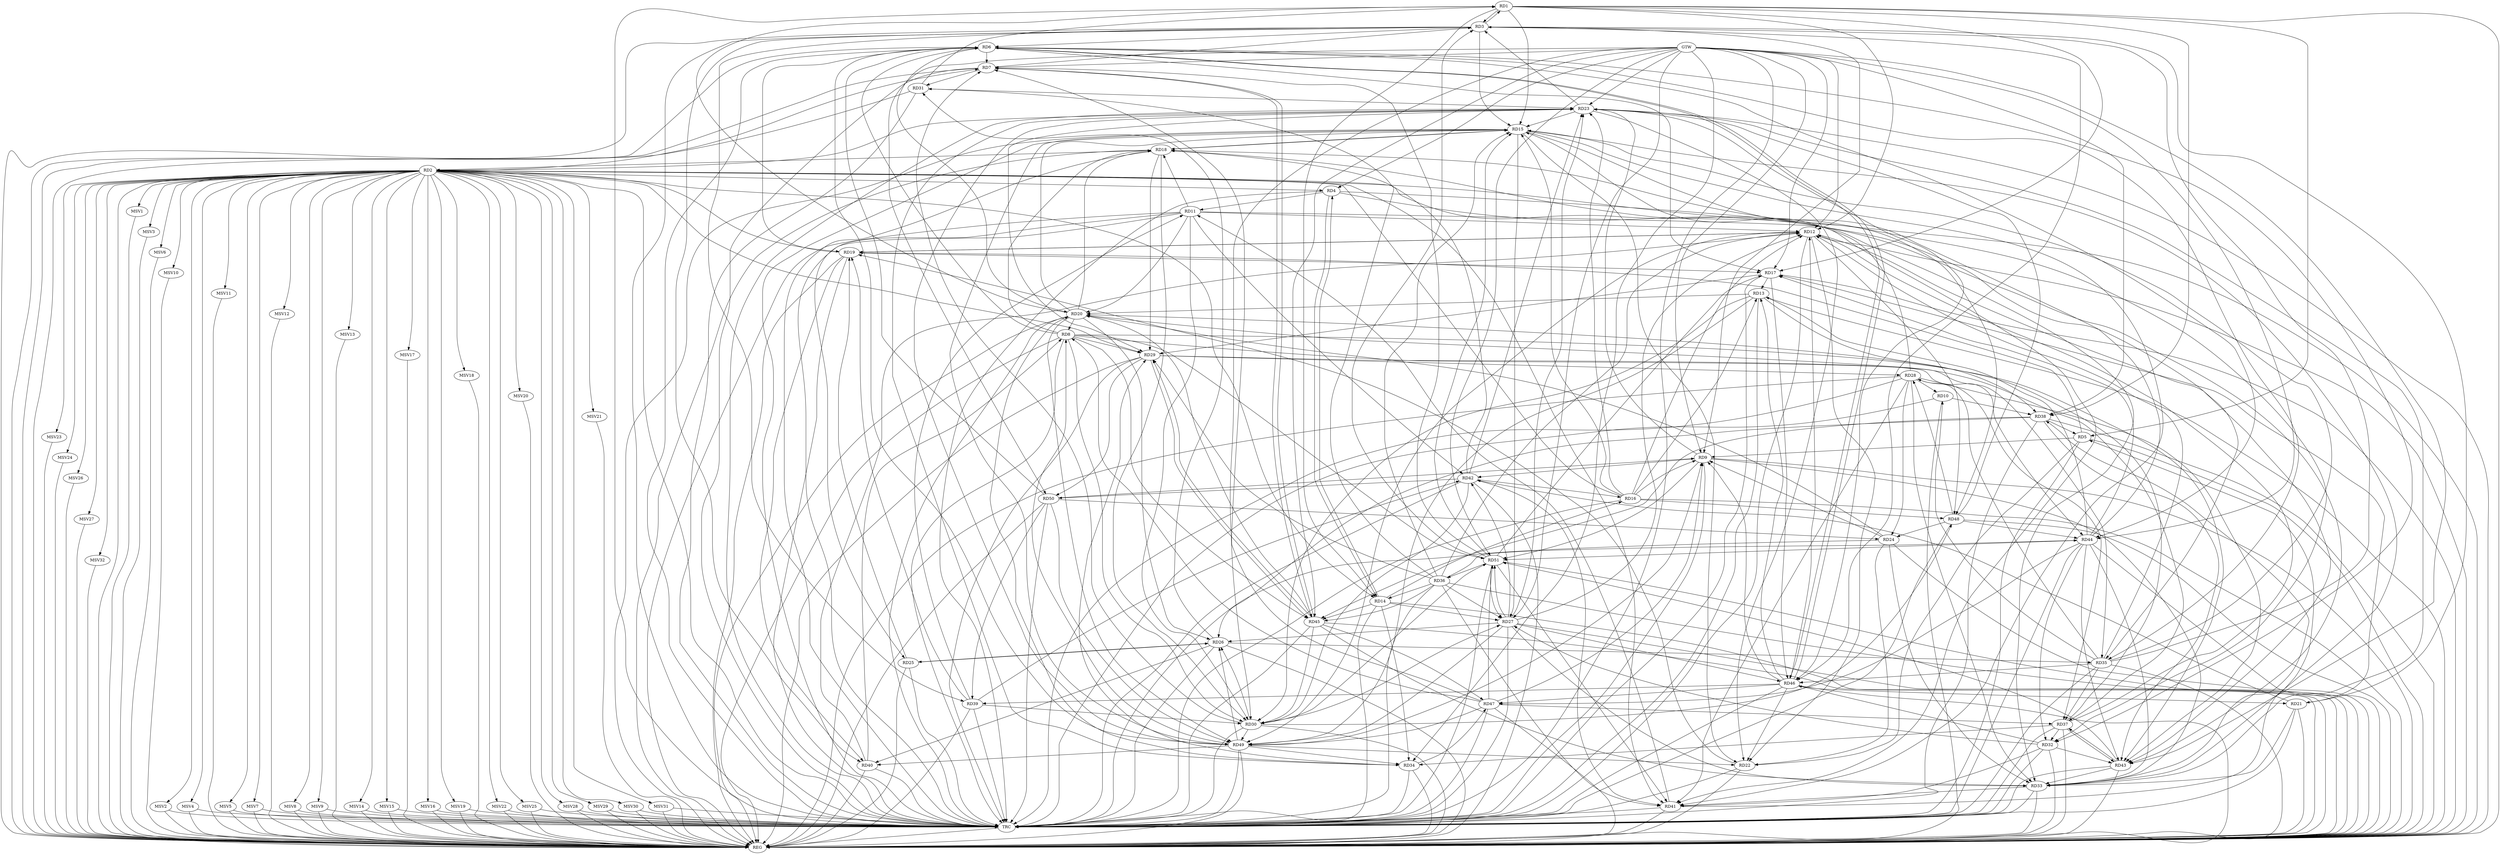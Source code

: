 strict digraph G {
  RD1 [ label="RD1" ];
  RD2 [ label="RD2" ];
  RD3 [ label="RD3" ];
  RD4 [ label="RD4" ];
  RD5 [ label="RD5" ];
  RD6 [ label="RD6" ];
  RD7 [ label="RD7" ];
  RD8 [ label="RD8" ];
  RD9 [ label="RD9" ];
  RD10 [ label="RD10" ];
  RD11 [ label="RD11" ];
  RD12 [ label="RD12" ];
  RD13 [ label="RD13" ];
  RD14 [ label="RD14" ];
  RD15 [ label="RD15" ];
  RD16 [ label="RD16" ];
  RD17 [ label="RD17" ];
  RD18 [ label="RD18" ];
  RD19 [ label="RD19" ];
  RD20 [ label="RD20" ];
  RD21 [ label="RD21" ];
  RD22 [ label="RD22" ];
  RD23 [ label="RD23" ];
  RD24 [ label="RD24" ];
  RD25 [ label="RD25" ];
  RD26 [ label="RD26" ];
  RD27 [ label="RD27" ];
  RD28 [ label="RD28" ];
  RD29 [ label="RD29" ];
  RD30 [ label="RD30" ];
  RD31 [ label="RD31" ];
  RD32 [ label="RD32" ];
  RD33 [ label="RD33" ];
  RD34 [ label="RD34" ];
  RD35 [ label="RD35" ];
  RD36 [ label="RD36" ];
  RD37 [ label="RD37" ];
  RD38 [ label="RD38" ];
  RD39 [ label="RD39" ];
  RD40 [ label="RD40" ];
  RD41 [ label="RD41" ];
  RD42 [ label="RD42" ];
  RD43 [ label="RD43" ];
  RD44 [ label="RD44" ];
  RD45 [ label="RD45" ];
  RD46 [ label="RD46" ];
  RD47 [ label="RD47" ];
  RD48 [ label="RD48" ];
  RD49 [ label="RD49" ];
  RD50 [ label="RD50" ];
  RD51 [ label="RD51" ];
  GTW [ label="GTW" ];
  REG [ label="REG" ];
  TRC [ label="TRC" ];
  MSV1 [ label="MSV1" ];
  MSV2 [ label="MSV2" ];
  MSV3 [ label="MSV3" ];
  MSV4 [ label="MSV4" ];
  MSV5 [ label="MSV5" ];
  MSV6 [ label="MSV6" ];
  MSV7 [ label="MSV7" ];
  MSV8 [ label="MSV8" ];
  MSV9 [ label="MSV9" ];
  MSV10 [ label="MSV10" ];
  MSV11 [ label="MSV11" ];
  MSV12 [ label="MSV12" ];
  MSV13 [ label="MSV13" ];
  MSV14 [ label="MSV14" ];
  MSV15 [ label="MSV15" ];
  MSV16 [ label="MSV16" ];
  MSV17 [ label="MSV17" ];
  MSV18 [ label="MSV18" ];
  MSV19 [ label="MSV19" ];
  MSV20 [ label="MSV20" ];
  MSV21 [ label="MSV21" ];
  MSV22 [ label="MSV22" ];
  MSV23 [ label="MSV23" ];
  MSV24 [ label="MSV24" ];
  MSV25 [ label="MSV25" ];
  MSV26 [ label="MSV26" ];
  MSV27 [ label="MSV27" ];
  MSV28 [ label="MSV28" ];
  MSV29 [ label="MSV29" ];
  MSV30 [ label="MSV30" ];
  MSV31 [ label="MSV31" ];
  MSV32 [ label="MSV32" ];
  RD1 -> RD3;
  RD3 -> RD1;
  RD1 -> RD5;
  RD1 -> RD12;
  RD1 -> RD14;
  RD1 -> RD15;
  RD1 -> RD17;
  RD20 -> RD1;
  RD31 -> RD1;
  RD1 -> RD38;
  RD2 -> RD4;
  RD2 -> RD7;
  RD2 -> RD14;
  RD16 -> RD2;
  RD18 -> RD2;
  RD2 -> RD19;
  RD2 -> RD23;
  RD2 -> RD29;
  RD2 -> RD32;
  RD2 -> RD33;
  RD2 -> RD41;
  RD3 -> RD6;
  RD7 -> RD3;
  RD3 -> RD9;
  RD3 -> RD15;
  RD3 -> RD21;
  RD23 -> RD3;
  RD35 -> RD3;
  RD3 -> RD39;
  RD3 -> RD40;
  RD3 -> RD46;
  RD51 -> RD3;
  RD4 -> RD11;
  RD4 -> RD14;
  RD14 -> RD4;
  RD4 -> RD35;
  RD5 -> RD9;
  RD5 -> RD19;
  RD5 -> RD22;
  RD38 -> RD5;
  RD41 -> RD5;
  RD6 -> RD7;
  RD8 -> RD6;
  RD6 -> RD17;
  RD19 -> RD6;
  RD6 -> RD20;
  RD6 -> RD32;
  RD6 -> RD35;
  RD6 -> RD44;
  RD6 -> RD46;
  RD46 -> RD6;
  RD6 -> RD49;
  RD50 -> RD6;
  RD30 -> RD7;
  RD7 -> RD31;
  RD7 -> RD45;
  RD45 -> RD7;
  RD47 -> RD7;
  RD51 -> RD7;
  RD8 -> RD18;
  RD20 -> RD8;
  RD8 -> RD29;
  RD8 -> RD30;
  RD8 -> RD37;
  RD40 -> RD8;
  RD8 -> RD43;
  RD8 -> RD45;
  RD47 -> RD8;
  RD49 -> RD8;
  RD8 -> RD51;
  RD16 -> RD9;
  RD9 -> RD23;
  RD24 -> RD9;
  RD9 -> RD33;
  RD9 -> RD42;
  RD46 -> RD9;
  RD47 -> RD9;
  RD49 -> RD9;
  RD50 -> RD9;
  RD9 -> RD51;
  RD28 -> RD10;
  RD35 -> RD10;
  RD10 -> RD38;
  RD11 -> RD12;
  RD11 -> RD18;
  RD11 -> RD20;
  RD11 -> RD25;
  RD11 -> RD30;
  RD39 -> RD11;
  RD41 -> RD11;
  RD11 -> RD42;
  RD11 -> RD43;
  RD16 -> RD12;
  RD12 -> RD19;
  RD19 -> RD12;
  RD12 -> RD22;
  RD27 -> RD12;
  RD35 -> RD12;
  RD36 -> RD12;
  RD37 -> RD12;
  RD40 -> RD12;
  RD12 -> RD43;
  RD46 -> RD12;
  RD12 -> RD48;
  RD12 -> RD49;
  RD16 -> RD13;
  RD17 -> RD13;
  RD13 -> RD20;
  RD13 -> RD30;
  RD13 -> RD38;
  RD44 -> RD13;
  RD46 -> RD13;
  RD13 -> RD49;
  RD14 -> RD16;
  RD14 -> RD27;
  RD14 -> RD34;
  RD36 -> RD14;
  RD14 -> RD45;
  RD16 -> RD15;
  RD15 -> RD18;
  RD18 -> RD15;
  RD20 -> RD15;
  RD15 -> RD22;
  RD23 -> RD15;
  RD15 -> RD27;
  RD28 -> RD15;
  RD15 -> RD33;
  RD35 -> RD15;
  RD36 -> RD15;
  RD15 -> RD41;
  RD15 -> RD48;
  RD15 -> RD49;
  RD51 -> RD15;
  RD16 -> RD23;
  RD42 -> RD16;
  RD16 -> RD48;
  RD19 -> RD17;
  RD21 -> RD17;
  RD17 -> RD29;
  RD44 -> RD17;
  RD17 -> RD46;
  RD51 -> RD17;
  RD20 -> RD18;
  RD18 -> RD29;
  RD18 -> RD30;
  RD18 -> RD41;
  RD42 -> RD18;
  RD44 -> RD18;
  RD22 -> RD19;
  RD25 -> RD19;
  RD39 -> RD19;
  RD19 -> RD40;
  RD24 -> RD20;
  RD20 -> RD26;
  RD34 -> RD20;
  RD20 -> RD35;
  RD37 -> RD20;
  RD45 -> RD20;
  RD20 -> RD49;
  RD21 -> RD33;
  RD21 -> RD42;
  RD46 -> RD21;
  RD23 -> RD22;
  RD24 -> RD22;
  RD46 -> RD22;
  RD49 -> RD22;
  RD27 -> RD23;
  RD23 -> RD29;
  RD31 -> RD23;
  RD33 -> RD23;
  RD23 -> RD34;
  RD42 -> RD23;
  RD23 -> RD46;
  RD48 -> RD23;
  RD49 -> RD23;
  RD28 -> RD24;
  RD24 -> RD33;
  RD48 -> RD24;
  RD50 -> RD24;
  RD25 -> RD26;
  RD26 -> RD25;
  RD27 -> RD26;
  RD30 -> RD26;
  RD26 -> RD31;
  RD26 -> RD35;
  RD38 -> RD26;
  RD26 -> RD40;
  RD49 -> RD26;
  RD30 -> RD27;
  RD32 -> RD27;
  RD27 -> RD33;
  RD36 -> RD27;
  RD27 -> RD42;
  RD27 -> RD46;
  RD27 -> RD49;
  RD27 -> RD51;
  RD51 -> RD27;
  RD29 -> RD28;
  RD28 -> RD33;
  RD35 -> RD28;
  RD28 -> RD37;
  RD28 -> RD41;
  RD28 -> RD43;
  RD48 -> RD28;
  RD34 -> RD29;
  RD36 -> RD29;
  RD29 -> RD44;
  RD29 -> RD45;
  RD45 -> RD29;
  RD29 -> RD50;
  RD39 -> RD30;
  RD42 -> RD30;
  RD45 -> RD30;
  RD30 -> RD48;
  RD30 -> RD49;
  RD30 -> RD51;
  RD36 -> RD31;
  RD37 -> RD32;
  RD32 -> RD41;
  RD32 -> RD43;
  RD44 -> RD32;
  RD32 -> RD46;
  RD33 -> RD38;
  RD33 -> RD41;
  RD43 -> RD33;
  RD44 -> RD33;
  RD45 -> RD33;
  RD37 -> RD34;
  RD34 -> RD47;
  RD49 -> RD34;
  RD35 -> RD37;
  RD35 -> RD46;
  RD36 -> RD41;
  RD36 -> RD44;
  RD36 -> RD45;
  RD51 -> RD36;
  RD37 -> RD43;
  RD43 -> RD37;
  RD47 -> RD37;
  RD38 -> RD43;
  RD38 -> RD45;
  RD39 -> RD42;
  RD46 -> RD39;
  RD50 -> RD39;
  RD49 -> RD40;
  RD42 -> RD41;
  RD51 -> RD41;
  RD42 -> RD50;
  RD44 -> RD43;
  RD43 -> RD51;
  RD44 -> RD47;
  RD48 -> RD44;
  RD44 -> RD51;
  RD45 -> RD47;
  RD46 -> RD47;
  RD47 -> RD49;
  RD47 -> RD51;
  RD50 -> RD49;
  GTW -> RD51;
  GTW -> RD9;
  GTW -> RD30;
  GTW -> RD34;
  GTW -> RD45;
  GTW -> RD43;
  GTW -> RD38;
  GTW -> RD7;
  GTW -> RD4;
  GTW -> RD50;
  GTW -> RD27;
  GTW -> RD17;
  GTW -> RD23;
  GTW -> RD12;
  GTW -> RD44;
  RD1 -> REG;
  RD2 -> REG;
  RD3 -> REG;
  RD4 -> REG;
  RD5 -> REG;
  RD6 -> REG;
  RD7 -> REG;
  RD8 -> REG;
  RD9 -> REG;
  RD10 -> REG;
  RD11 -> REG;
  RD12 -> REG;
  RD13 -> REG;
  RD14 -> REG;
  RD15 -> REG;
  RD16 -> REG;
  RD17 -> REG;
  RD18 -> REG;
  RD19 -> REG;
  RD20 -> REG;
  RD21 -> REG;
  RD22 -> REG;
  RD23 -> REG;
  RD24 -> REG;
  RD25 -> REG;
  RD26 -> REG;
  RD27 -> REG;
  RD28 -> REG;
  RD29 -> REG;
  RD30 -> REG;
  RD31 -> REG;
  RD32 -> REG;
  RD33 -> REG;
  RD34 -> REG;
  RD35 -> REG;
  RD36 -> REG;
  RD37 -> REG;
  RD38 -> REG;
  RD39 -> REG;
  RD40 -> REG;
  RD41 -> REG;
  RD42 -> REG;
  RD43 -> REG;
  RD44 -> REG;
  RD45 -> REG;
  RD46 -> REG;
  RD47 -> REG;
  RD48 -> REG;
  RD49 -> REG;
  RD50 -> REG;
  RD51 -> REG;
  RD1 -> TRC;
  RD2 -> TRC;
  RD3 -> TRC;
  RD4 -> TRC;
  RD5 -> TRC;
  RD6 -> TRC;
  RD7 -> TRC;
  RD8 -> TRC;
  RD9 -> TRC;
  RD10 -> TRC;
  RD11 -> TRC;
  RD12 -> TRC;
  RD13 -> TRC;
  RD14 -> TRC;
  RD15 -> TRC;
  RD16 -> TRC;
  RD17 -> TRC;
  RD18 -> TRC;
  RD19 -> TRC;
  RD20 -> TRC;
  RD21 -> TRC;
  RD22 -> TRC;
  RD23 -> TRC;
  RD24 -> TRC;
  RD25 -> TRC;
  RD26 -> TRC;
  RD27 -> TRC;
  RD28 -> TRC;
  RD29 -> TRC;
  RD30 -> TRC;
  RD31 -> TRC;
  RD32 -> TRC;
  RD33 -> TRC;
  RD34 -> TRC;
  RD35 -> TRC;
  RD36 -> TRC;
  RD37 -> TRC;
  RD38 -> TRC;
  RD39 -> TRC;
  RD40 -> TRC;
  RD41 -> TRC;
  RD42 -> TRC;
  RD43 -> TRC;
  RD44 -> TRC;
  RD45 -> TRC;
  RD46 -> TRC;
  RD47 -> TRC;
  RD48 -> TRC;
  RD49 -> TRC;
  RD50 -> TRC;
  RD51 -> TRC;
  GTW -> TRC;
  TRC -> REG;
  RD2 -> MSV1;
  RD2 -> MSV2;
  RD2 -> MSV3;
  RD2 -> MSV4;
  RD2 -> MSV5;
  MSV1 -> REG;
  MSV2 -> REG;
  MSV2 -> TRC;
  MSV3 -> REG;
  MSV4 -> REG;
  MSV4 -> TRC;
  MSV5 -> REG;
  MSV5 -> TRC;
  RD2 -> MSV6;
  RD2 -> MSV7;
  RD2 -> MSV8;
  RD2 -> MSV9;
  MSV6 -> REG;
  MSV7 -> REG;
  MSV7 -> TRC;
  MSV8 -> REG;
  MSV8 -> TRC;
  MSV9 -> REG;
  MSV9 -> TRC;
  RD2 -> MSV10;
  RD2 -> MSV11;
  MSV10 -> REG;
  MSV11 -> REG;
  RD2 -> MSV12;
  RD2 -> MSV13;
  RD2 -> MSV14;
  RD2 -> MSV15;
  RD2 -> MSV16;
  RD2 -> MSV17;
  RD2 -> MSV18;
  RD2 -> MSV19;
  MSV12 -> REG;
  MSV13 -> REG;
  MSV14 -> REG;
  MSV14 -> TRC;
  MSV15 -> REG;
  MSV15 -> TRC;
  MSV16 -> REG;
  MSV16 -> TRC;
  MSV17 -> REG;
  MSV18 -> REG;
  MSV19 -> REG;
  MSV19 -> TRC;
  RD2 -> MSV20;
  MSV20 -> REG;
  RD2 -> MSV21;
  RD2 -> MSV22;
  RD2 -> MSV23;
  RD2 -> MSV24;
  RD2 -> MSV25;
  MSV21 -> REG;
  MSV22 -> REG;
  MSV22 -> TRC;
  MSV23 -> REG;
  MSV24 -> REG;
  MSV25 -> REG;
  MSV25 -> TRC;
  RD2 -> MSV26;
  RD2 -> MSV27;
  MSV26 -> REG;
  MSV27 -> REG;
  RD2 -> MSV28;
  RD2 -> MSV29;
  RD2 -> MSV30;
  RD2 -> MSV31;
  MSV28 -> REG;
  MSV28 -> TRC;
  MSV29 -> REG;
  MSV29 -> TRC;
  MSV30 -> REG;
  MSV30 -> TRC;
  MSV31 -> REG;
  MSV31 -> TRC;
  RD2 -> MSV32;
  MSV32 -> REG;
}
